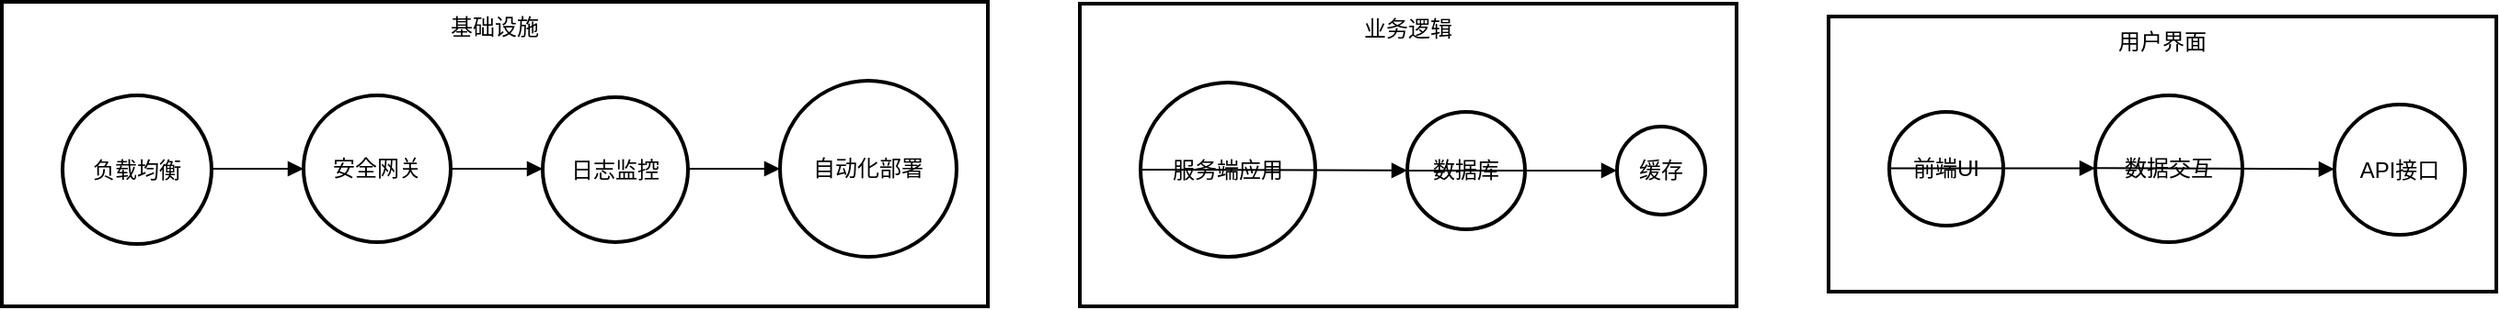 <mxfile version="24.6.1" type="github">
  <diagram name="第 1 页" id="qCbH65epUD-Zp7Ydt1fE">
    <mxGraphModel>
      <root>
        <mxCell id="0" />
        <mxCell id="1" parent="0" />
        <mxCell id="2" value="基础设施" style="whiteSpace=wrap;strokeWidth=2;verticalAlign=top;" vertex="1" parent="1">
          <mxGeometry width="536" height="166" as="geometry" />
        </mxCell>
        <mxCell id="3" value="安全网关" style="ellipse;aspect=fixed;strokeWidth=2;whiteSpace=wrap;" vertex="1" parent="2">
          <mxGeometry x="164" y="51" width="80" height="80" as="geometry" />
        </mxCell>
        <mxCell id="4" value="负载均衡" style="ellipse;aspect=fixed;strokeWidth=2;whiteSpace=wrap;" vertex="1" parent="2">
          <mxGeometry x="33" y="51" width="81" height="81" as="geometry" />
        </mxCell>
        <mxCell id="5" value="日志监控" style="ellipse;aspect=fixed;strokeWidth=2;whiteSpace=wrap;" vertex="1" parent="2">
          <mxGeometry x="294" y="52" width="79" height="79" as="geometry" />
        </mxCell>
        <mxCell id="6" value="自动化部署" style="ellipse;aspect=fixed;strokeWidth=2;whiteSpace=wrap;" vertex="1" parent="2">
          <mxGeometry x="423" y="43" width="96" height="96" as="geometry" />
        </mxCell>
        <mxCell id="7" value="" style="curved=1;startArrow=none;endArrow=block;exitX=1;exitY=0.49;entryX=0;entryY=0.5;" edge="1" parent="2" source="4" target="3">
          <mxGeometry relative="1" as="geometry">
            <Array as="points" />
          </mxGeometry>
        </mxCell>
        <mxCell id="8" value="" style="curved=1;startArrow=none;endArrow=block;exitX=1;exitY=0.5;entryX=0;entryY=0.49;" edge="1" parent="2" source="3" target="5">
          <mxGeometry relative="1" as="geometry">
            <Array as="points" />
          </mxGeometry>
        </mxCell>
        <mxCell id="9" value="" style="curved=1;startArrow=none;endArrow=block;exitX=1;exitY=0.49;entryX=0;entryY=0.5;" edge="1" parent="2" source="5" target="6">
          <mxGeometry relative="1" as="geometry">
            <Array as="points" />
          </mxGeometry>
        </mxCell>
        <mxCell id="10" value="业务逻辑" style="whiteSpace=wrap;strokeWidth=2;verticalAlign=top;" vertex="1" parent="1">
          <mxGeometry x="586" y="1" width="357" height="165" as="geometry" />
        </mxCell>
        <mxCell id="11" value="数据库" style="ellipse;aspect=fixed;strokeWidth=2;whiteSpace=wrap;" vertex="1" parent="10">
          <mxGeometry x="178" y="59" width="64" height="64" as="geometry" />
        </mxCell>
        <mxCell id="12" value="服务端应用" style="ellipse;aspect=fixed;strokeWidth=2;whiteSpace=wrap;" vertex="1" parent="10">
          <mxGeometry x="33" y="43" width="95" height="95" as="geometry" />
        </mxCell>
        <mxCell id="13" value="缓存" style="ellipse;aspect=fixed;strokeWidth=2;whiteSpace=wrap;" vertex="1" parent="10">
          <mxGeometry x="292" y="67" width="48" height="48" as="geometry" />
        </mxCell>
        <mxCell id="14" value="" style="curved=1;startArrow=none;endArrow=block;exitX=-5.17;exitY=0.49;entryX=-9.16;entryY=0.48;" edge="1" parent="10" source="12" target="11">
          <mxGeometry relative="1" as="geometry">
            <Array as="points" />
          </mxGeometry>
        </mxCell>
        <mxCell id="15" value="" style="curved=1;startArrow=none;endArrow=block;exitX=-8.16;exitY=0.48;entryX=-12.21;entryY=0.47;" edge="1" parent="10" source="11" target="13">
          <mxGeometry relative="1" as="geometry">
            <Array as="points" />
          </mxGeometry>
        </mxCell>
        <mxCell id="16" value="用户界面" style="whiteSpace=wrap;strokeWidth=2;verticalAlign=top;" vertex="1" parent="1">
          <mxGeometry x="993" y="8" width="363" height="150" as="geometry" />
        </mxCell>
        <mxCell id="17" value="数据交互" style="ellipse;aspect=fixed;strokeWidth=2;whiteSpace=wrap;" vertex="1" parent="16">
          <mxGeometry x="145" y="43" width="80" height="80" as="geometry" />
        </mxCell>
        <mxCell id="18" value="前端UI" style="ellipse;aspect=fixed;strokeWidth=2;whiteSpace=wrap;" vertex="1" parent="16">
          <mxGeometry x="33" y="52" width="62" height="62" as="geometry" />
        </mxCell>
        <mxCell id="19" value="API接口" style="ellipse;aspect=fixed;strokeWidth=2;whiteSpace=wrap;" vertex="1" parent="16">
          <mxGeometry x="275" y="48" width="71" height="71" as="geometry" />
        </mxCell>
        <mxCell id="20" value="" style="curved=1;startArrow=none;endArrow=block;exitX=-15.02;exitY=0.37;entryX=-12.41;entryY=0.4;" edge="1" parent="16" source="18" target="17">
          <mxGeometry relative="1" as="geometry">
            <Array as="points" />
          </mxGeometry>
        </mxCell>
        <mxCell id="21" value="" style="curved=1;startArrow=none;endArrow=block;exitX=-11.41;exitY=0.4;entryX=-13.99;entryY=0.38;" edge="1" parent="16" source="17" target="19">
          <mxGeometry relative="1" as="geometry">
            <Array as="points" />
          </mxGeometry>
        </mxCell>
      </root>
    </mxGraphModel>
  </diagram>
</mxfile>

